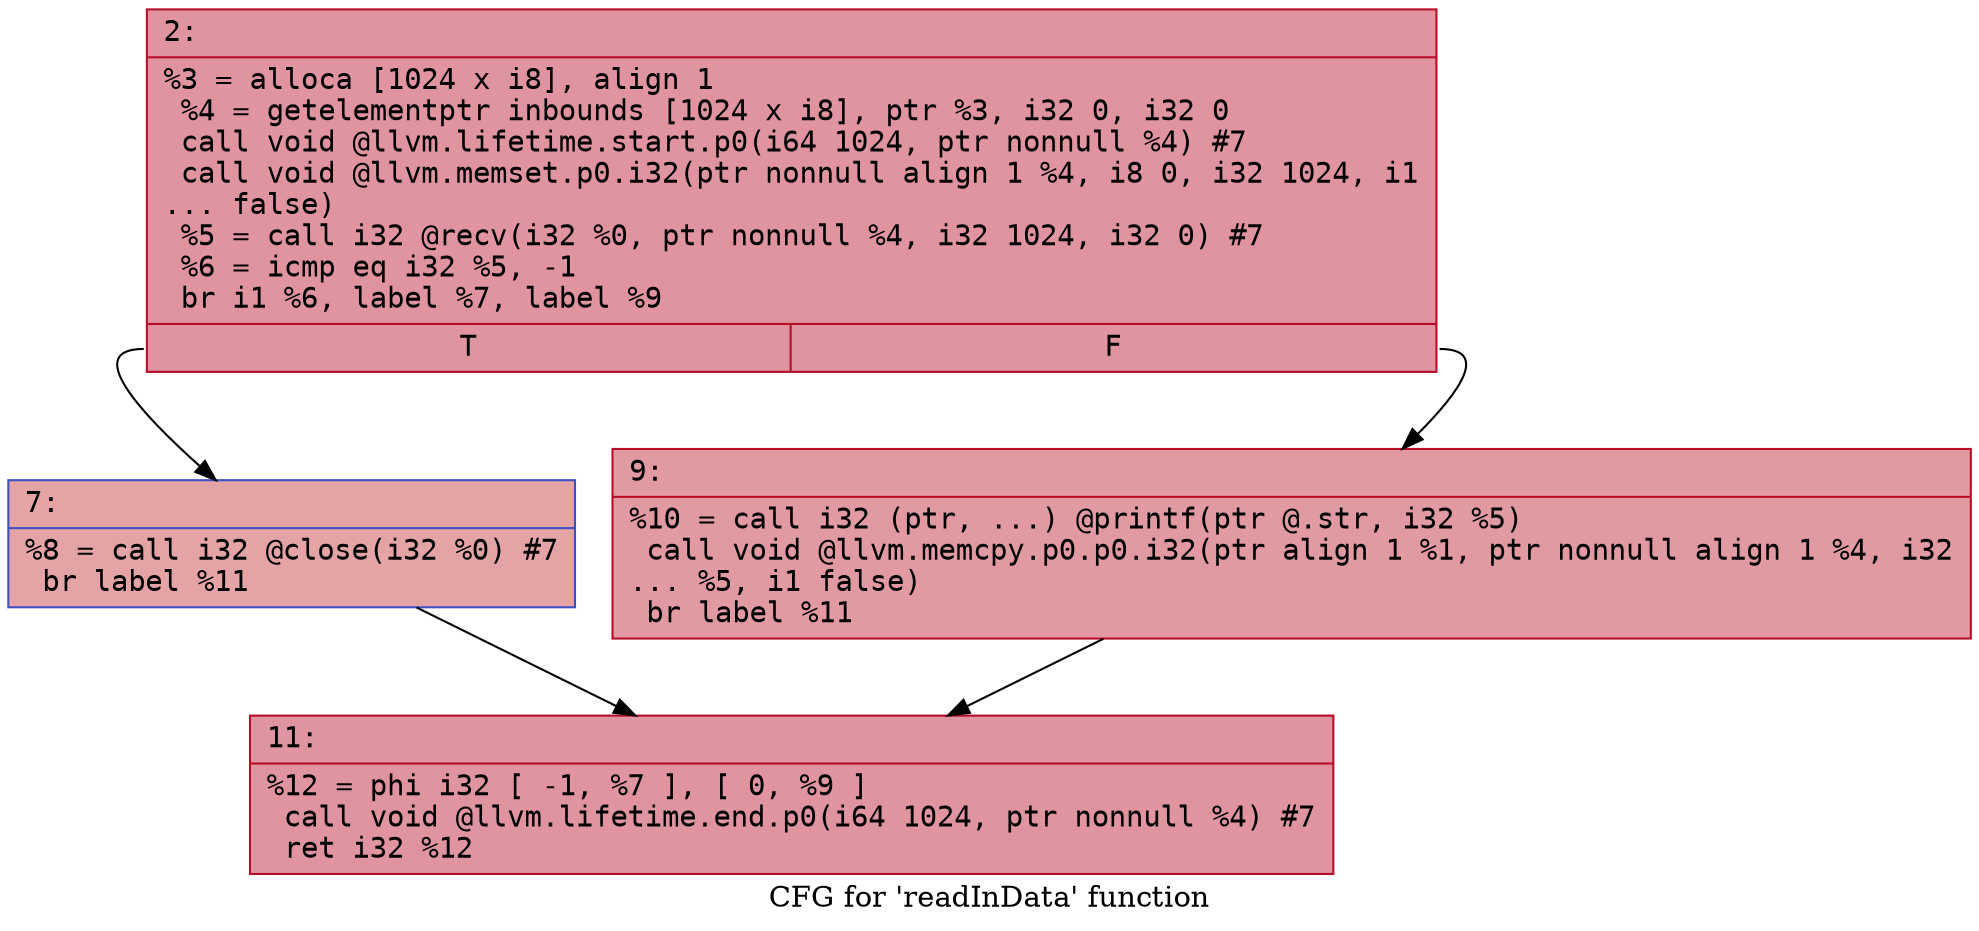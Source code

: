 digraph "CFG for 'readInData' function" {
	label="CFG for 'readInData' function";

	Node0x5b89056d3700 [shape=record,color="#b70d28ff", style=filled, fillcolor="#b70d2870" fontname="Courier",label="{2:\l|  %3 = alloca [1024 x i8], align 1\l  %4 = getelementptr inbounds [1024 x i8], ptr %3, i32 0, i32 0\l  call void @llvm.lifetime.start.p0(i64 1024, ptr nonnull %4) #7\l  call void @llvm.memset.p0.i32(ptr nonnull align 1 %4, i8 0, i32 1024, i1\l... false)\l  %5 = call i32 @recv(i32 %0, ptr nonnull %4, i32 1024, i32 0) #7\l  %6 = icmp eq i32 %5, -1\l  br i1 %6, label %7, label %9\l|{<s0>T|<s1>F}}"];
	Node0x5b89056d3700:s0 -> Node0x5b89056e4180[tooltip="2 -> 7\nProbability 37.50%" ];
	Node0x5b89056d3700:s1 -> Node0x5b89056e41d0[tooltip="2 -> 9\nProbability 62.50%" ];
	Node0x5b89056e4180 [shape=record,color="#3d50c3ff", style=filled, fillcolor="#c32e3170" fontname="Courier",label="{7:\l|  %8 = call i32 @close(i32 %0) #7\l  br label %11\l}"];
	Node0x5b89056e4180 -> Node0x5b89056e4220[tooltip="7 -> 11\nProbability 100.00%" ];
	Node0x5b89056e41d0 [shape=record,color="#b70d28ff", style=filled, fillcolor="#bb1b2c70" fontname="Courier",label="{9:\l|  %10 = call i32 (ptr, ...) @printf(ptr @.str, i32 %5)\l  call void @llvm.memcpy.p0.p0.i32(ptr align 1 %1, ptr nonnull align 1 %4, i32\l... %5, i1 false)\l  br label %11\l}"];
	Node0x5b89056e41d0 -> Node0x5b89056e4220[tooltip="9 -> 11\nProbability 100.00%" ];
	Node0x5b89056e4220 [shape=record,color="#b70d28ff", style=filled, fillcolor="#b70d2870" fontname="Courier",label="{11:\l|  %12 = phi i32 [ -1, %7 ], [ 0, %9 ]\l  call void @llvm.lifetime.end.p0(i64 1024, ptr nonnull %4) #7\l  ret i32 %12\l}"];
}
